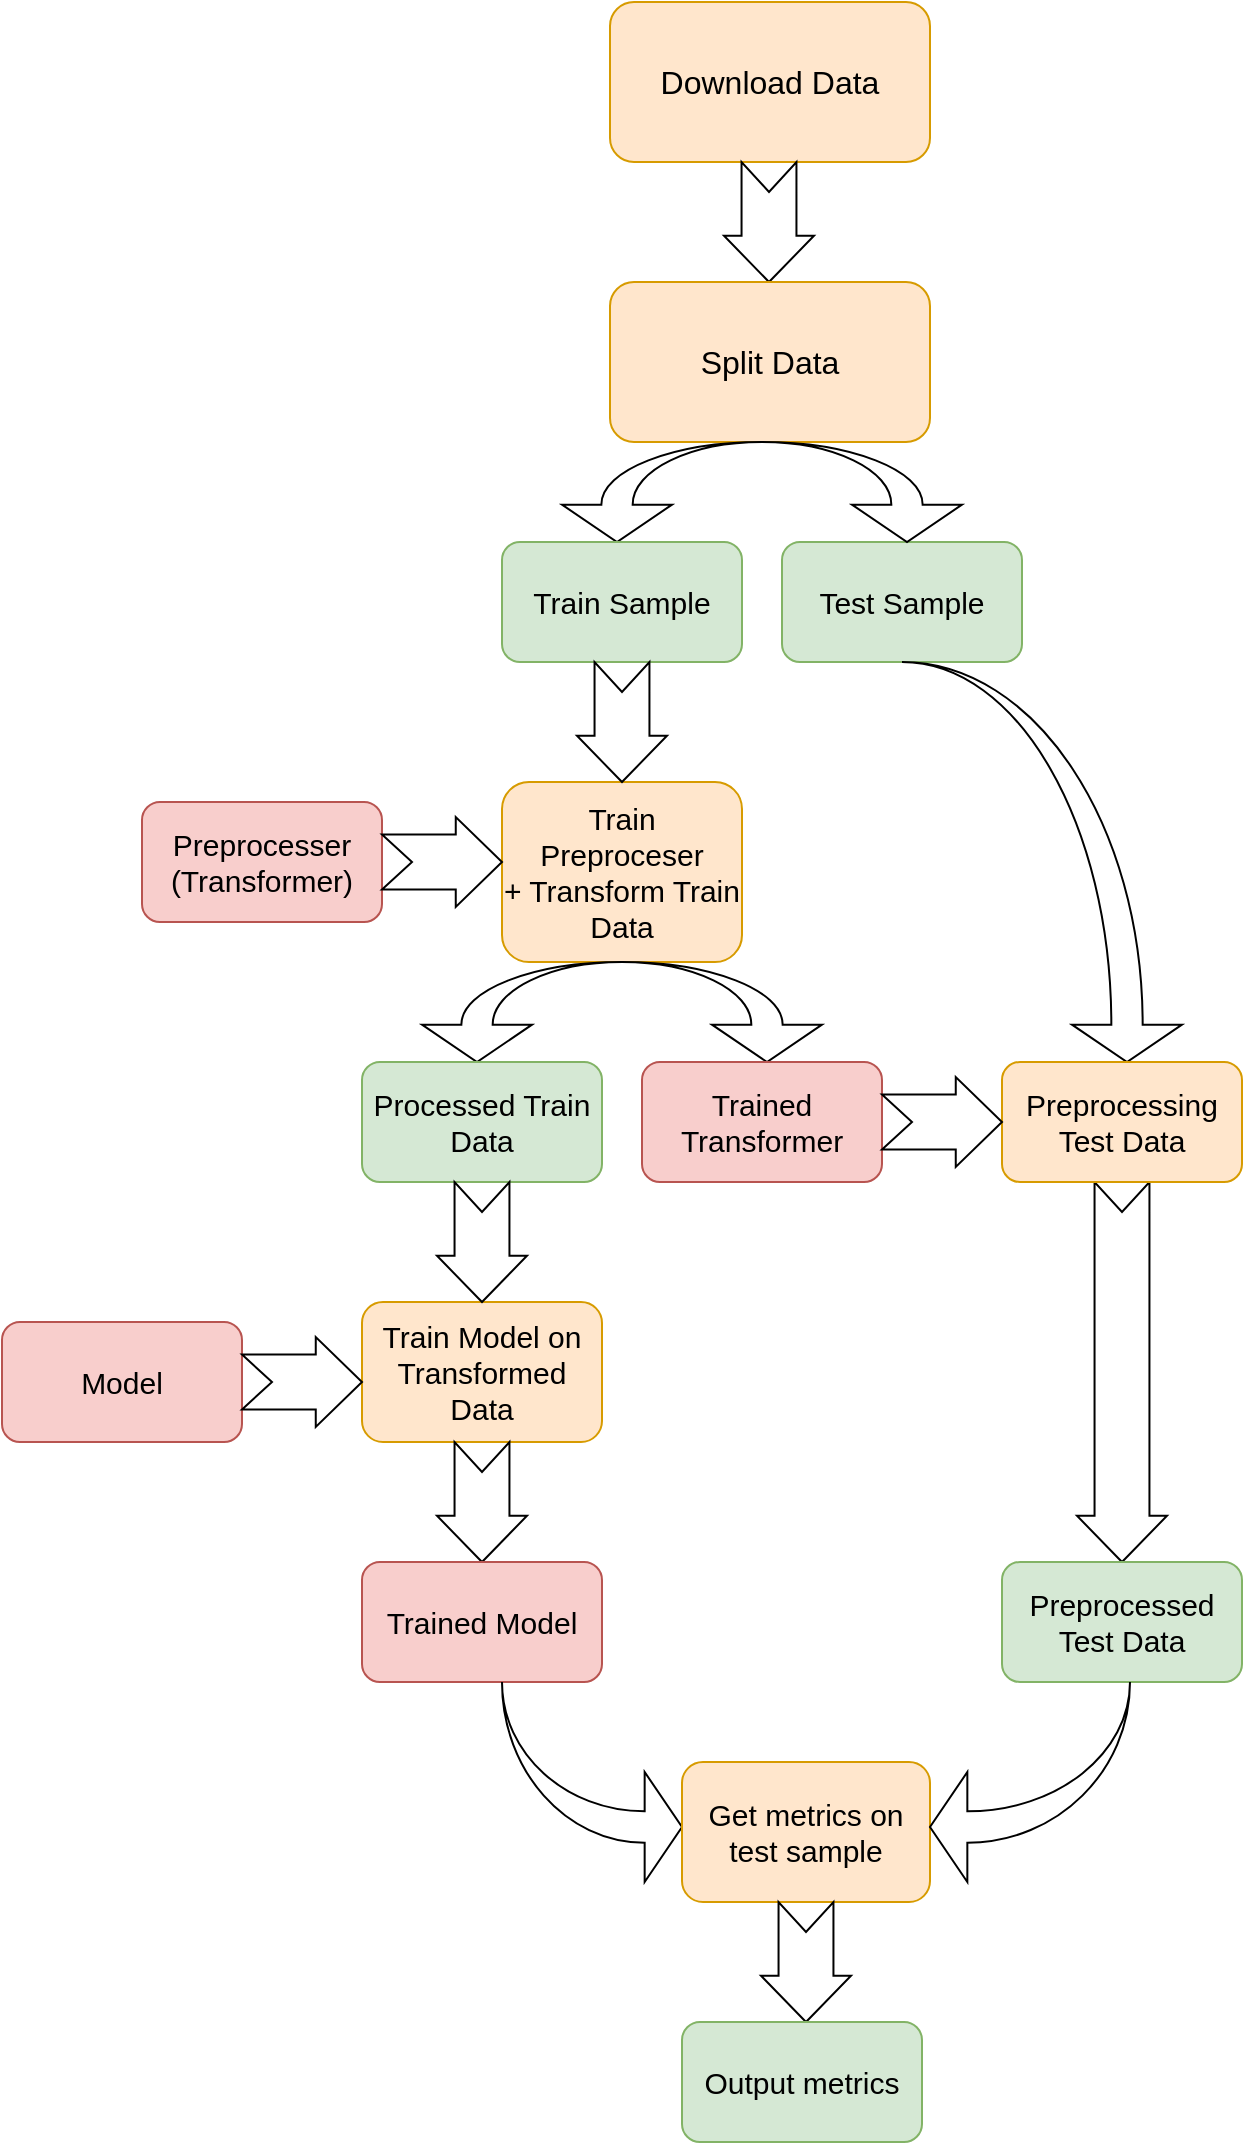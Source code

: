 <mxfile version="14.9.2" type="github"><diagram id="vIzUiPH-pE1i8_zwWNSe" name="Page-1"><mxGraphModel dx="981" dy="527" grid="1" gridSize="10" guides="1" tooltips="1" connect="1" arrows="1" fold="1" page="1" pageScale="1" pageWidth="827" pageHeight="1169" math="0" shadow="0"><root><mxCell id="0"/><mxCell id="1" parent="0"/><mxCell id="SO7i3DKKFJF1gMKPz4f0-1" value="&lt;font style=&quot;font-size: 16px&quot;&gt;Download Data&lt;/font&gt;" style="rounded=1;whiteSpace=wrap;html=1;fillColor=#ffe6cc;strokeColor=#d79b00;" vertex="1" parent="1"><mxGeometry x="334" y="20" width="160" height="80" as="geometry"/></mxCell><mxCell id="SO7i3DKKFJF1gMKPz4f0-6" value="" style="html=1;shadow=0;dashed=0;align=center;verticalAlign=middle;shape=mxgraph.arrows2.arrow;dy=0.39;dx=23.12;notch=15;direction=south;" vertex="1" parent="1"><mxGeometry x="391" y="100" width="45" height="60" as="geometry"/></mxCell><mxCell id="SO7i3DKKFJF1gMKPz4f0-7" value="&lt;font style=&quot;font-size: 16px&quot;&gt;Split Data&lt;/font&gt;" style="rounded=1;whiteSpace=wrap;html=1;fillColor=#ffe6cc;strokeColor=#d79b00;" vertex="1" parent="1"><mxGeometry x="334" y="160" width="160" height="80" as="geometry"/></mxCell><mxCell id="SO7i3DKKFJF1gMKPz4f0-10" value="" style="html=1;shadow=0;dashed=0;align=center;verticalAlign=middle;shape=mxgraph.arrows2.jumpInArrow;dy=7.83;dx=18.67;arrowHead=55;direction=south;comic=0;flipV=0;flipH=1;" vertex="1" parent="1"><mxGeometry x="310" y="240" width="100" height="50" as="geometry"/></mxCell><mxCell id="SO7i3DKKFJF1gMKPz4f0-12" value="&lt;font style=&quot;font-size: 15px&quot;&gt;Train Sample&lt;/font&gt;" style="rounded=1;whiteSpace=wrap;html=1;fillColor=#d5e8d4;strokeColor=#82b366;" vertex="1" parent="1"><mxGeometry x="280" y="290" width="120" height="60" as="geometry"/></mxCell><mxCell id="SO7i3DKKFJF1gMKPz4f0-13" value="&lt;font style=&quot;font-size: 15px&quot;&gt;Test Sample&lt;/font&gt;" style="rounded=1;whiteSpace=wrap;html=1;fillColor=#d5e8d4;strokeColor=#82b366;" vertex="1" parent="1"><mxGeometry x="420" y="290" width="120" height="60" as="geometry"/></mxCell><mxCell id="SO7i3DKKFJF1gMKPz4f0-14" value="&lt;font style=&quot;font-size: 15px&quot;&gt;Preprocesser&lt;br&gt;(Transformer)&lt;br&gt;&lt;/font&gt;" style="rounded=1;whiteSpace=wrap;html=1;fillColor=#f8cecc;strokeColor=#b85450;" vertex="1" parent="1"><mxGeometry x="100" y="420" width="120" height="60" as="geometry"/></mxCell><mxCell id="SO7i3DKKFJF1gMKPz4f0-15" value="&lt;font style=&quot;font-size: 15px&quot;&gt;Train Preproceser&lt;br&gt;+ Transform Train Data&lt;br&gt;&lt;/font&gt;" style="rounded=1;whiteSpace=wrap;html=1;fillColor=#ffe6cc;strokeColor=#d79b00;" vertex="1" parent="1"><mxGeometry x="280" y="410" width="120" height="90" as="geometry"/></mxCell><mxCell id="SO7i3DKKFJF1gMKPz4f0-24" value="" style="html=1;shadow=0;dashed=0;align=center;verticalAlign=middle;shape=mxgraph.arrows2.jumpInArrow;dy=7.83;dx=18.67;arrowHead=55;direction=south;comic=0;flipV=0;flipH=0;" vertex="1" parent="1"><mxGeometry x="410" y="240" width="100" height="50" as="geometry"/></mxCell><mxCell id="SO7i3DKKFJF1gMKPz4f0-26" value="" style="html=1;shadow=0;dashed=0;align=center;verticalAlign=middle;shape=mxgraph.arrows2.arrow;dy=0.39;dx=23.12;notch=15;direction=east;" vertex="1" parent="1"><mxGeometry x="220" y="427.5" width="60" height="45" as="geometry"/></mxCell><mxCell id="SO7i3DKKFJF1gMKPz4f0-28" value="" style="html=1;shadow=0;dashed=0;align=center;verticalAlign=middle;shape=mxgraph.arrows2.arrow;dy=0.39;dx=23.12;notch=15;direction=south;" vertex="1" parent="1"><mxGeometry x="317.5" y="350" width="45" height="60" as="geometry"/></mxCell><mxCell id="SO7i3DKKFJF1gMKPz4f0-29" value="" style="html=1;shadow=0;dashed=0;align=center;verticalAlign=middle;shape=mxgraph.arrows2.jumpInArrow;dy=7.83;dx=18.67;arrowHead=55;direction=south;comic=0;flipV=0;flipH=1;" vertex="1" parent="1"><mxGeometry x="240" y="500" width="100" height="50" as="geometry"/></mxCell><mxCell id="SO7i3DKKFJF1gMKPz4f0-30" value="" style="html=1;shadow=0;dashed=0;align=center;verticalAlign=middle;shape=mxgraph.arrows2.jumpInArrow;dy=7.83;dx=18.67;arrowHead=55;direction=south;comic=0;flipV=0;flipH=0;" vertex="1" parent="1"><mxGeometry x="340" y="500" width="100" height="50" as="geometry"/></mxCell><mxCell id="SO7i3DKKFJF1gMKPz4f0-31" value="&lt;font style=&quot;font-size: 15px&quot;&gt;Processed Train Data&lt;/font&gt;" style="rounded=1;whiteSpace=wrap;html=1;fillColor=#d5e8d4;strokeColor=#82b366;" vertex="1" parent="1"><mxGeometry x="210" y="550" width="120" height="60" as="geometry"/></mxCell><mxCell id="SO7i3DKKFJF1gMKPz4f0-32" value="&lt;font style=&quot;font-size: 15px&quot;&gt;Trained Transformer&lt;/font&gt;" style="rounded=1;whiteSpace=wrap;html=1;fillColor=#f8cecc;strokeColor=#b85450;" vertex="1" parent="1"><mxGeometry x="350" y="550" width="120" height="60" as="geometry"/></mxCell><mxCell id="SO7i3DKKFJF1gMKPz4f0-33" value="&lt;font style=&quot;font-size: 15px&quot;&gt;Model&lt;br&gt;&lt;/font&gt;" style="rounded=1;whiteSpace=wrap;html=1;fillColor=#f8cecc;strokeColor=#b85450;" vertex="1" parent="1"><mxGeometry x="30" y="680" width="120" height="60" as="geometry"/></mxCell><mxCell id="SO7i3DKKFJF1gMKPz4f0-34" value="&lt;font style=&quot;font-size: 15px&quot;&gt;Train Мodel on Transformed Data&lt;br&gt;&lt;/font&gt;" style="rounded=1;whiteSpace=wrap;html=1;fillColor=#ffe6cc;strokeColor=#d79b00;" vertex="1" parent="1"><mxGeometry x="210" y="670" width="120" height="70" as="geometry"/></mxCell><mxCell id="SO7i3DKKFJF1gMKPz4f0-35" value="" style="html=1;shadow=0;dashed=0;align=center;verticalAlign=middle;shape=mxgraph.arrows2.arrow;dy=0.39;dx=23.12;notch=15;direction=south;" vertex="1" parent="1"><mxGeometry x="247.5" y="610" width="45" height="60" as="geometry"/></mxCell><mxCell id="SO7i3DKKFJF1gMKPz4f0-36" value="" style="html=1;shadow=0;dashed=0;align=center;verticalAlign=middle;shape=mxgraph.arrows2.arrow;dy=0.39;dx=23.12;notch=15;direction=east;" vertex="1" parent="1"><mxGeometry x="150" y="687.5" width="60" height="45" as="geometry"/></mxCell><mxCell id="SO7i3DKKFJF1gMKPz4f0-37" value="" style="html=1;shadow=0;dashed=0;align=center;verticalAlign=middle;shape=mxgraph.arrows2.arrow;dy=0.39;dx=23.12;notch=15;direction=south;" vertex="1" parent="1"><mxGeometry x="567.5" y="610" width="45" height="190" as="geometry"/></mxCell><mxCell id="SO7i3DKKFJF1gMKPz4f0-38" value="" style="html=1;shadow=0;dashed=0;align=center;verticalAlign=middle;shape=mxgraph.arrows2.jumpInArrow;dy=7.83;dx=18.67;arrowHead=55;direction=south;comic=0;flipV=0;flipH=0;" vertex="1" parent="1"><mxGeometry x="480" y="350" width="140" height="200" as="geometry"/></mxCell><mxCell id="SO7i3DKKFJF1gMKPz4f0-39" value="&lt;font style=&quot;font-size: 15px&quot;&gt;Preprocessing Test Data&lt;/font&gt;" style="rounded=1;whiteSpace=wrap;html=1;fillColor=#ffe6cc;strokeColor=#d79b00;" vertex="1" parent="1"><mxGeometry x="530" y="550" width="120" height="60" as="geometry"/></mxCell><mxCell id="SO7i3DKKFJF1gMKPz4f0-40" value="" style="html=1;shadow=0;dashed=0;align=center;verticalAlign=middle;shape=mxgraph.arrows2.arrow;dy=0.39;dx=23.12;notch=15;direction=east;" vertex="1" parent="1"><mxGeometry x="470" y="557.5" width="60" height="45" as="geometry"/></mxCell><mxCell id="SO7i3DKKFJF1gMKPz4f0-41" value="&lt;font style=&quot;font-size: 15px&quot;&gt;Preprocessed Test Data&lt;/font&gt;" style="rounded=1;whiteSpace=wrap;html=1;fillColor=#d5e8d4;strokeColor=#82b366;" vertex="1" parent="1"><mxGeometry x="530" y="800" width="120" height="60" as="geometry"/></mxCell><mxCell id="SO7i3DKKFJF1gMKPz4f0-42" value="" style="html=1;shadow=0;dashed=0;align=center;verticalAlign=middle;shape=mxgraph.arrows2.arrow;dy=0.39;dx=23.12;notch=15;direction=south;" vertex="1" parent="1"><mxGeometry x="247.5" y="740" width="45" height="60" as="geometry"/></mxCell><mxCell id="SO7i3DKKFJF1gMKPz4f0-43" value="&lt;font style=&quot;font-size: 15px&quot;&gt;Trained Model&lt;br&gt;&lt;/font&gt;" style="rounded=1;whiteSpace=wrap;html=1;fillColor=#f8cecc;strokeColor=#b85450;" vertex="1" parent="1"><mxGeometry x="210" y="800" width="120" height="60" as="geometry"/></mxCell><mxCell id="SO7i3DKKFJF1gMKPz4f0-44" value="" style="html=1;shadow=0;dashed=0;align=center;verticalAlign=middle;shape=mxgraph.arrows2.jumpInArrow;dy=7.83;dx=18.67;arrowHead=55;direction=west;comic=0;flipV=0;flipH=1;" vertex="1" parent="1"><mxGeometry x="280" y="860" width="90" height="100" as="geometry"/></mxCell><mxCell id="SO7i3DKKFJF1gMKPz4f0-45" value="&lt;font style=&quot;font-size: 15px&quot;&gt;Get metrics on test sample&lt;br&gt;&lt;/font&gt;" style="rounded=1;whiteSpace=wrap;html=1;fillColor=#ffe6cc;strokeColor=#d79b00;" vertex="1" parent="1"><mxGeometry x="370" y="900" width="124" height="70" as="geometry"/></mxCell><mxCell id="SO7i3DKKFJF1gMKPz4f0-46" value="" style="html=1;shadow=0;dashed=0;align=center;verticalAlign=middle;shape=mxgraph.arrows2.jumpInArrow;dy=7.83;dx=18.67;arrowHead=55;direction=west;comic=0;flipV=0;flipH=0;" vertex="1" parent="1"><mxGeometry x="494" y="860" width="100" height="100" as="geometry"/></mxCell><mxCell id="SO7i3DKKFJF1gMKPz4f0-47" value="" style="html=1;shadow=0;dashed=0;align=center;verticalAlign=middle;shape=mxgraph.arrows2.arrow;dy=0.39;dx=23.12;notch=15;direction=south;" vertex="1" parent="1"><mxGeometry x="409.5" y="970" width="45" height="60" as="geometry"/></mxCell><mxCell id="SO7i3DKKFJF1gMKPz4f0-48" value="&lt;font style=&quot;font-size: 15px&quot;&gt;Output metrics&lt;/font&gt;" style="rounded=1;whiteSpace=wrap;html=1;fillColor=#d5e8d4;strokeColor=#82b366;" vertex="1" parent="1"><mxGeometry x="370" y="1030" width="120" height="60" as="geometry"/></mxCell></root></mxGraphModel></diagram></mxfile>